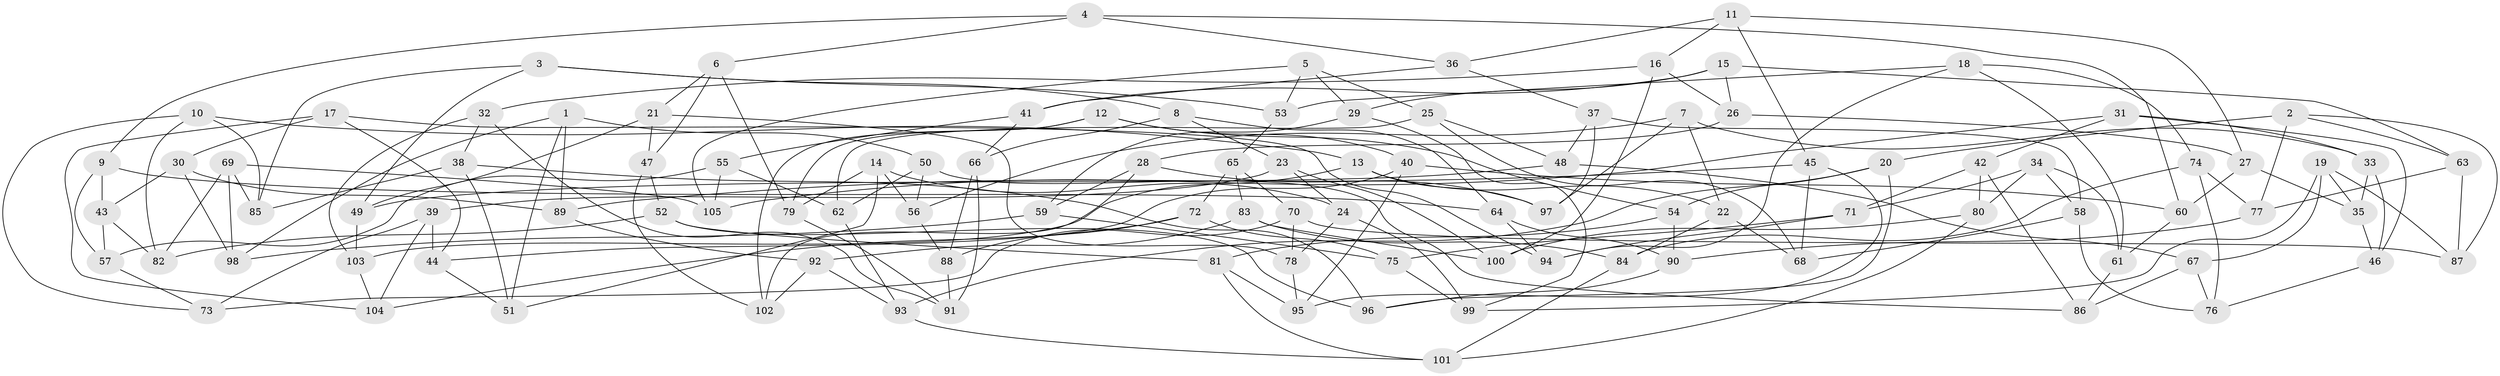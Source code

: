 // Generated by graph-tools (version 1.1) at 2025/11/02/27/25 16:11:48]
// undirected, 105 vertices, 210 edges
graph export_dot {
graph [start="1"]
  node [color=gray90,style=filled];
  1;
  2;
  3;
  4;
  5;
  6;
  7;
  8;
  9;
  10;
  11;
  12;
  13;
  14;
  15;
  16;
  17;
  18;
  19;
  20;
  21;
  22;
  23;
  24;
  25;
  26;
  27;
  28;
  29;
  30;
  31;
  32;
  33;
  34;
  35;
  36;
  37;
  38;
  39;
  40;
  41;
  42;
  43;
  44;
  45;
  46;
  47;
  48;
  49;
  50;
  51;
  52;
  53;
  54;
  55;
  56;
  57;
  58;
  59;
  60;
  61;
  62;
  63;
  64;
  65;
  66;
  67;
  68;
  69;
  70;
  71;
  72;
  73;
  74;
  75;
  76;
  77;
  78;
  79;
  80;
  81;
  82;
  83;
  84;
  85;
  86;
  87;
  88;
  89;
  90;
  91;
  92;
  93;
  94;
  95;
  96;
  97;
  98;
  99;
  100;
  101;
  102;
  103;
  104;
  105;
  1 -- 50;
  1 -- 98;
  1 -- 51;
  1 -- 89;
  2 -- 77;
  2 -- 63;
  2 -- 87;
  2 -- 20;
  3 -- 53;
  3 -- 85;
  3 -- 8;
  3 -- 49;
  4 -- 36;
  4 -- 6;
  4 -- 60;
  4 -- 9;
  5 -- 105;
  5 -- 53;
  5 -- 25;
  5 -- 29;
  6 -- 47;
  6 -- 79;
  6 -- 21;
  7 -- 33;
  7 -- 56;
  7 -- 97;
  7 -- 22;
  8 -- 64;
  8 -- 66;
  8 -- 23;
  9 -- 43;
  9 -- 64;
  9 -- 57;
  10 -- 73;
  10 -- 85;
  10 -- 13;
  10 -- 82;
  11 -- 45;
  11 -- 36;
  11 -- 27;
  11 -- 16;
  12 -- 54;
  12 -- 102;
  12 -- 40;
  12 -- 79;
  13 -- 97;
  13 -- 22;
  13 -- 103;
  14 -- 79;
  14 -- 56;
  14 -- 24;
  14 -- 51;
  15 -- 26;
  15 -- 41;
  15 -- 63;
  15 -- 29;
  16 -- 26;
  16 -- 32;
  16 -- 100;
  17 -- 94;
  17 -- 104;
  17 -- 44;
  17 -- 30;
  18 -- 61;
  18 -- 53;
  18 -- 94;
  18 -- 74;
  19 -- 35;
  19 -- 67;
  19 -- 99;
  19 -- 87;
  20 -- 54;
  20 -- 93;
  20 -- 96;
  21 -- 78;
  21 -- 49;
  21 -- 47;
  22 -- 84;
  22 -- 68;
  23 -- 100;
  23 -- 24;
  23 -- 39;
  24 -- 99;
  24 -- 78;
  25 -- 62;
  25 -- 68;
  25 -- 48;
  26 -- 28;
  26 -- 27;
  27 -- 60;
  27 -- 35;
  28 -- 59;
  28 -- 97;
  28 -- 102;
  29 -- 59;
  29 -- 99;
  30 -- 98;
  30 -- 89;
  30 -- 43;
  31 -- 105;
  31 -- 33;
  31 -- 42;
  31 -- 46;
  32 -- 103;
  32 -- 38;
  32 -- 91;
  33 -- 35;
  33 -- 46;
  34 -- 80;
  34 -- 61;
  34 -- 58;
  34 -- 71;
  35 -- 46;
  36 -- 37;
  36 -- 41;
  37 -- 97;
  37 -- 48;
  37 -- 58;
  38 -- 85;
  38 -- 51;
  38 -- 96;
  39 -- 104;
  39 -- 44;
  39 -- 73;
  40 -- 60;
  40 -- 95;
  40 -- 44;
  41 -- 55;
  41 -- 66;
  42 -- 86;
  42 -- 71;
  42 -- 80;
  43 -- 57;
  43 -- 82;
  44 -- 51;
  45 -- 68;
  45 -- 89;
  45 -- 95;
  46 -- 76;
  47 -- 52;
  47 -- 102;
  48 -- 49;
  48 -- 67;
  49 -- 103;
  50 -- 62;
  50 -- 56;
  50 -- 86;
  52 -- 96;
  52 -- 82;
  52 -- 81;
  53 -- 65;
  54 -- 81;
  54 -- 90;
  55 -- 105;
  55 -- 57;
  55 -- 62;
  56 -- 88;
  57 -- 73;
  58 -- 68;
  58 -- 76;
  59 -- 75;
  59 -- 98;
  60 -- 61;
  61 -- 86;
  62 -- 93;
  63 -- 87;
  63 -- 77;
  64 -- 90;
  64 -- 94;
  65 -- 70;
  65 -- 72;
  65 -- 83;
  66 -- 91;
  66 -- 88;
  67 -- 76;
  67 -- 86;
  69 -- 82;
  69 -- 98;
  69 -- 85;
  69 -- 105;
  70 -- 73;
  70 -- 87;
  70 -- 78;
  71 -- 75;
  71 -- 94;
  72 -- 88;
  72 -- 75;
  72 -- 104;
  74 -- 77;
  74 -- 84;
  74 -- 76;
  75 -- 99;
  77 -- 90;
  78 -- 95;
  79 -- 91;
  80 -- 100;
  80 -- 101;
  81 -- 95;
  81 -- 101;
  83 -- 84;
  83 -- 92;
  83 -- 100;
  84 -- 101;
  88 -- 91;
  89 -- 92;
  90 -- 96;
  92 -- 102;
  92 -- 93;
  93 -- 101;
  103 -- 104;
}
